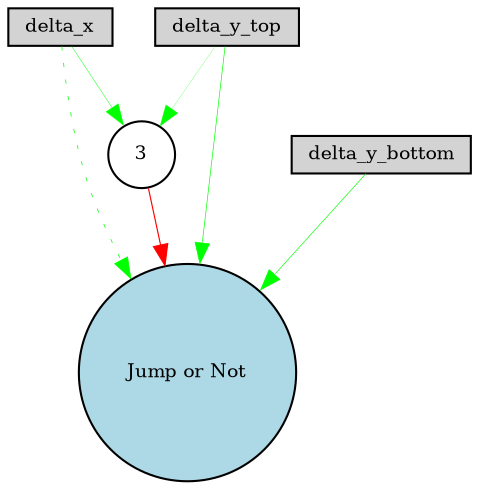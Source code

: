 digraph {
	node [fontsize=9 height=0.2 shape=circle width=0.2]
	delta_x [fillcolor=lightgray shape=box style=filled]
	delta_y_top [fillcolor=lightgray shape=box style=filled]
	delta_y_bottom [fillcolor=lightgray shape=box style=filled]
	"Jump or Not" [fillcolor=lightblue style=filled]
	3 [fillcolor=white style=filled]
	delta_x -> "Jump or Not" [color=green penwidth=0.3497147365575822 style=dotted]
	delta_y_top -> "Jump or Not" [color=green penwidth=0.32171519842569063 style=solid]
	delta_y_bottom -> "Jump or Not" [color=green penwidth=0.3130693435426502 style=solid]
	delta_x -> 3 [color=green penwidth=0.22089769745145832 style=solid]
	3 -> "Jump or Not" [color=red penwidth=0.5516211391646126 style=solid]
	delta_y_top -> 3 [color=green penwidth=0.10988723801628984 style=solid]
}
